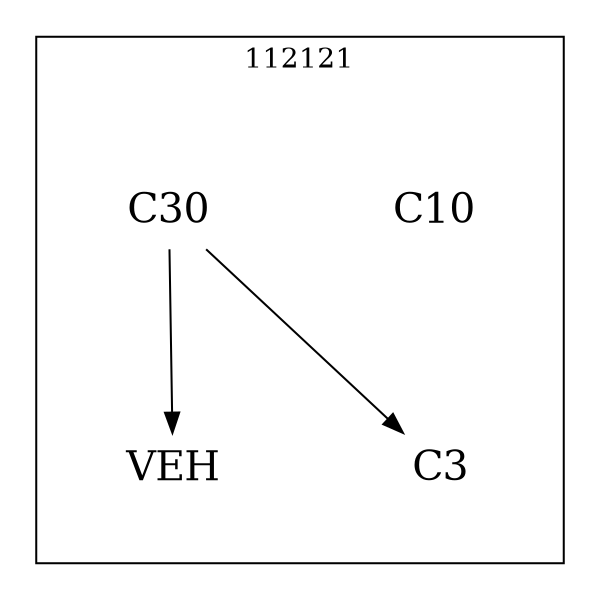 strict digraph DAGS {
	size = "4,4!" ; ratio ="fill"; subgraph cluster_0{
			labeldoc = "t";
			label = "112121";node	[label= VEH, shape = plaintext, fontsize=20] VEH;node	[label= C3, shape = plaintext, fontsize=20] C3;node	[label= C10, shape = plaintext, fontsize=20] C10;node	[label= C30, shape = plaintext, fontsize=20] C30;
C30->VEH;
C30->C3;
	}}